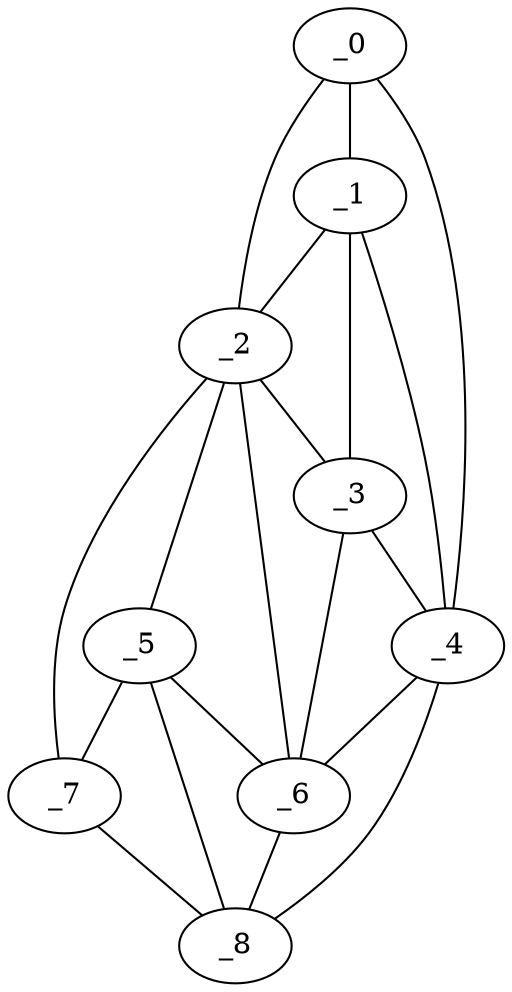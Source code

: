 graph "obj12__120.gxl" {
	_0	 [x=17,
		y=71];
	_1	 [x=41,
		y=79];
	_0 -- _1	 [valence=2];
	_2	 [x=47,
		y=2];
	_0 -- _2	 [valence=1];
	_4	 [x=87,
		y=119];
	_0 -- _4	 [valence=1];
	_1 -- _2	 [valence=1];
	_3	 [x=59,
		y=76];
	_1 -- _3	 [valence=2];
	_1 -- _4	 [valence=1];
	_2 -- _3	 [valence=2];
	_5	 [x=88,
		y=10];
	_2 -- _5	 [valence=2];
	_6	 [x=90,
		y=62];
	_2 -- _6	 [valence=1];
	_7	 [x=100,
		y=10];
	_2 -- _7	 [valence=1];
	_3 -- _4	 [valence=2];
	_3 -- _6	 [valence=2];
	_4 -- _6	 [valence=1];
	_8	 [x=113,
		y=47];
	_4 -- _8	 [valence=1];
	_5 -- _6	 [valence=2];
	_5 -- _7	 [valence=2];
	_5 -- _8	 [valence=2];
	_6 -- _8	 [valence=1];
	_7 -- _8	 [valence=1];
}
